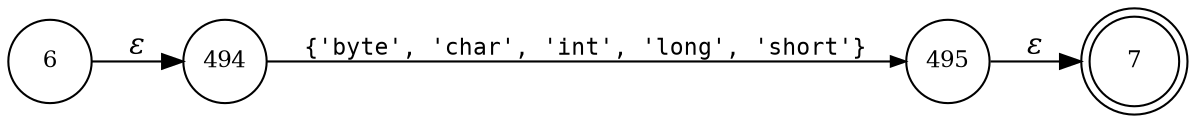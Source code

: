 digraph ATN {
rankdir=LR;
s7[fontsize=11, label="7", shape=doublecircle, fixedsize=true, width=.6];
s6[fontsize=11,label="6", shape=circle, fixedsize=true, width=.55, peripheries=1];
s494[fontsize=11,label="494", shape=circle, fixedsize=true, width=.55, peripheries=1];
s495[fontsize=11,label="495", shape=circle, fixedsize=true, width=.55, peripheries=1];
s6 -> s494 [fontname="Times-Italic", label="&epsilon;"];
s494 -> s495 [fontsize=11, fontname="Courier", arrowsize=.7, label = "{'byte', 'char', 'int', 'long', 'short'}", arrowhead = normal];
s495 -> s7 [fontname="Times-Italic", label="&epsilon;"];
}